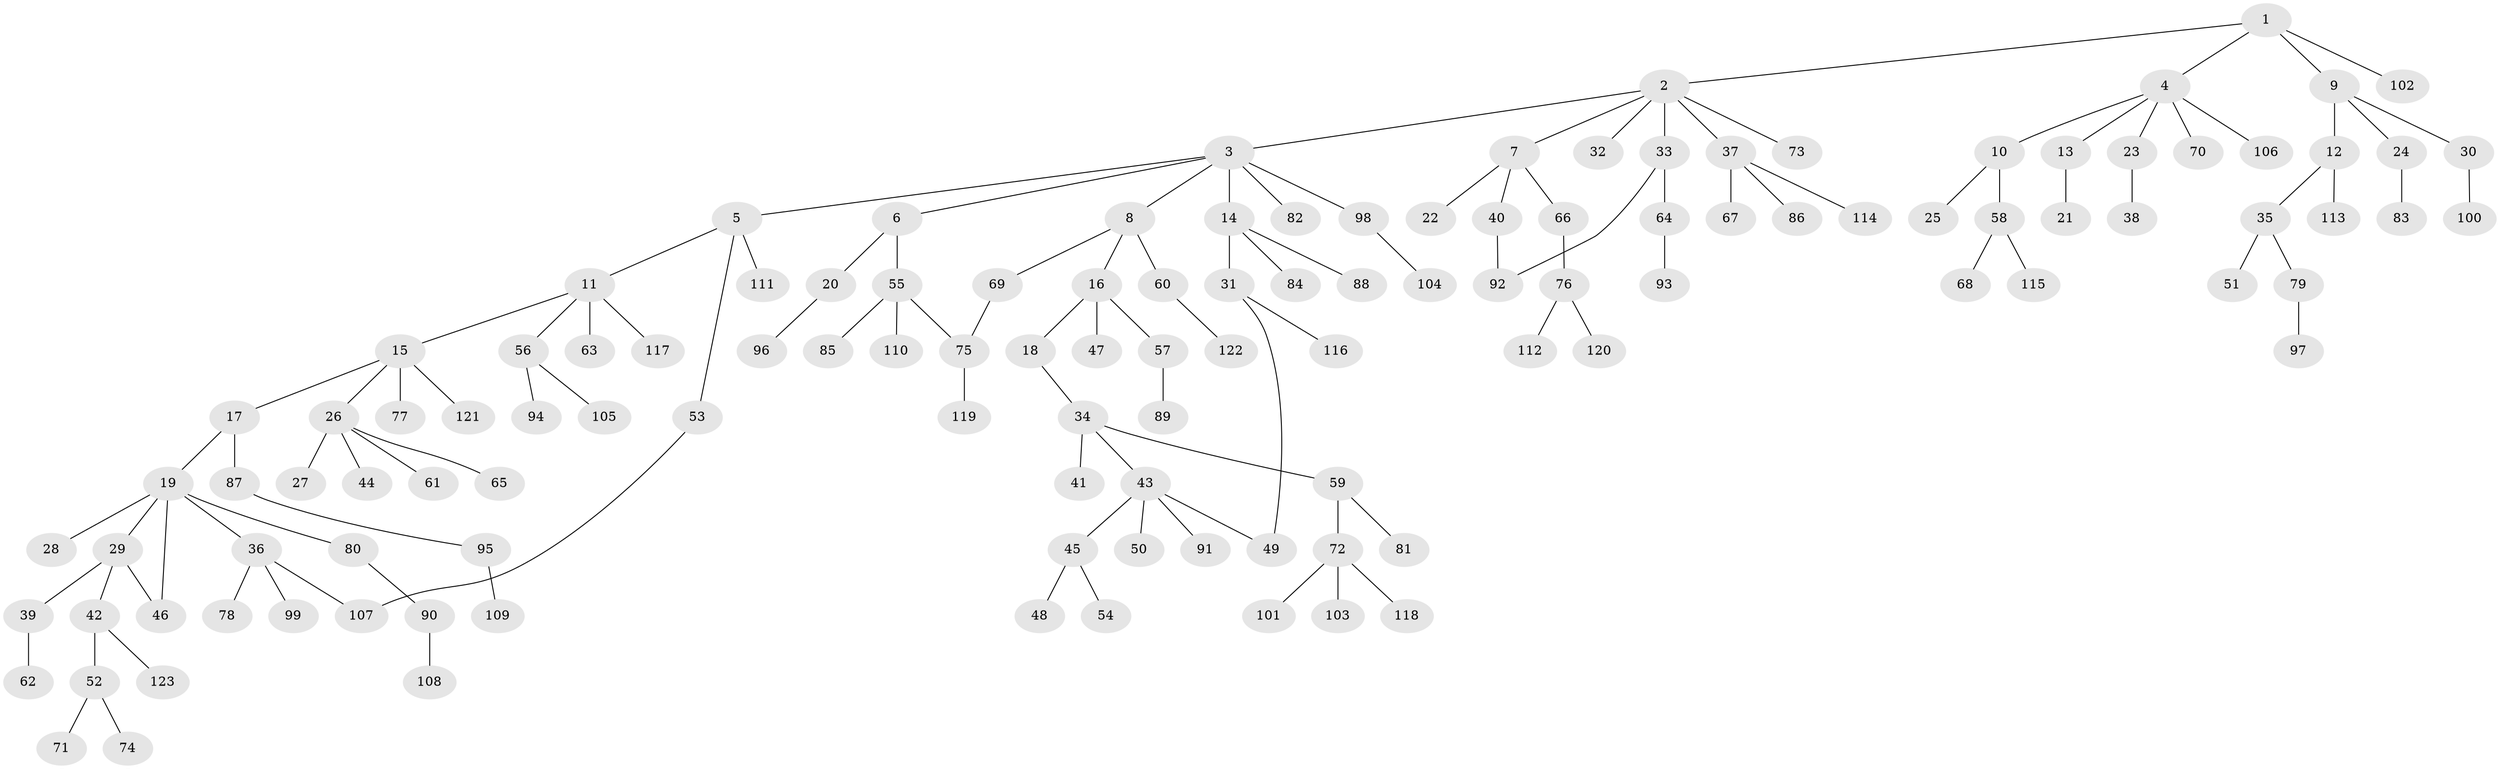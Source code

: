 // coarse degree distribution, {1: 0.7959183673469388, 11: 0.02040816326530612, 3: 0.02040816326530612, 8: 0.02040816326530612, 4: 0.02040816326530612, 6: 0.02040816326530612, 2: 0.08163265306122448, 17: 0.02040816326530612}
// Generated by graph-tools (version 1.1) at 2025/45/03/04/25 21:45:34]
// undirected, 123 vertices, 127 edges
graph export_dot {
graph [start="1"]
  node [color=gray90,style=filled];
  1;
  2;
  3;
  4;
  5;
  6;
  7;
  8;
  9;
  10;
  11;
  12;
  13;
  14;
  15;
  16;
  17;
  18;
  19;
  20;
  21;
  22;
  23;
  24;
  25;
  26;
  27;
  28;
  29;
  30;
  31;
  32;
  33;
  34;
  35;
  36;
  37;
  38;
  39;
  40;
  41;
  42;
  43;
  44;
  45;
  46;
  47;
  48;
  49;
  50;
  51;
  52;
  53;
  54;
  55;
  56;
  57;
  58;
  59;
  60;
  61;
  62;
  63;
  64;
  65;
  66;
  67;
  68;
  69;
  70;
  71;
  72;
  73;
  74;
  75;
  76;
  77;
  78;
  79;
  80;
  81;
  82;
  83;
  84;
  85;
  86;
  87;
  88;
  89;
  90;
  91;
  92;
  93;
  94;
  95;
  96;
  97;
  98;
  99;
  100;
  101;
  102;
  103;
  104;
  105;
  106;
  107;
  108;
  109;
  110;
  111;
  112;
  113;
  114;
  115;
  116;
  117;
  118;
  119;
  120;
  121;
  122;
  123;
  1 -- 2;
  1 -- 4;
  1 -- 9;
  1 -- 102;
  2 -- 3;
  2 -- 7;
  2 -- 32;
  2 -- 33;
  2 -- 37;
  2 -- 73;
  3 -- 5;
  3 -- 6;
  3 -- 8;
  3 -- 14;
  3 -- 82;
  3 -- 98;
  4 -- 10;
  4 -- 13;
  4 -- 23;
  4 -- 70;
  4 -- 106;
  5 -- 11;
  5 -- 53;
  5 -- 111;
  6 -- 20;
  6 -- 55;
  7 -- 22;
  7 -- 40;
  7 -- 66;
  8 -- 16;
  8 -- 60;
  8 -- 69;
  9 -- 12;
  9 -- 24;
  9 -- 30;
  10 -- 25;
  10 -- 58;
  11 -- 15;
  11 -- 56;
  11 -- 63;
  11 -- 117;
  12 -- 35;
  12 -- 113;
  13 -- 21;
  14 -- 31;
  14 -- 84;
  14 -- 88;
  15 -- 17;
  15 -- 26;
  15 -- 77;
  15 -- 121;
  16 -- 18;
  16 -- 47;
  16 -- 57;
  17 -- 19;
  17 -- 87;
  18 -- 34;
  19 -- 28;
  19 -- 29;
  19 -- 36;
  19 -- 46;
  19 -- 80;
  20 -- 96;
  23 -- 38;
  24 -- 83;
  26 -- 27;
  26 -- 44;
  26 -- 61;
  26 -- 65;
  29 -- 39;
  29 -- 42;
  29 -- 46;
  30 -- 100;
  31 -- 116;
  31 -- 49;
  33 -- 64;
  33 -- 92;
  34 -- 41;
  34 -- 43;
  34 -- 59;
  35 -- 51;
  35 -- 79;
  36 -- 78;
  36 -- 99;
  36 -- 107;
  37 -- 67;
  37 -- 86;
  37 -- 114;
  39 -- 62;
  40 -- 92;
  42 -- 52;
  42 -- 123;
  43 -- 45;
  43 -- 49;
  43 -- 50;
  43 -- 91;
  45 -- 48;
  45 -- 54;
  52 -- 71;
  52 -- 74;
  53 -- 107;
  55 -- 75;
  55 -- 85;
  55 -- 110;
  56 -- 94;
  56 -- 105;
  57 -- 89;
  58 -- 68;
  58 -- 115;
  59 -- 72;
  59 -- 81;
  60 -- 122;
  64 -- 93;
  66 -- 76;
  69 -- 75;
  72 -- 101;
  72 -- 103;
  72 -- 118;
  75 -- 119;
  76 -- 112;
  76 -- 120;
  79 -- 97;
  80 -- 90;
  87 -- 95;
  90 -- 108;
  95 -- 109;
  98 -- 104;
}
